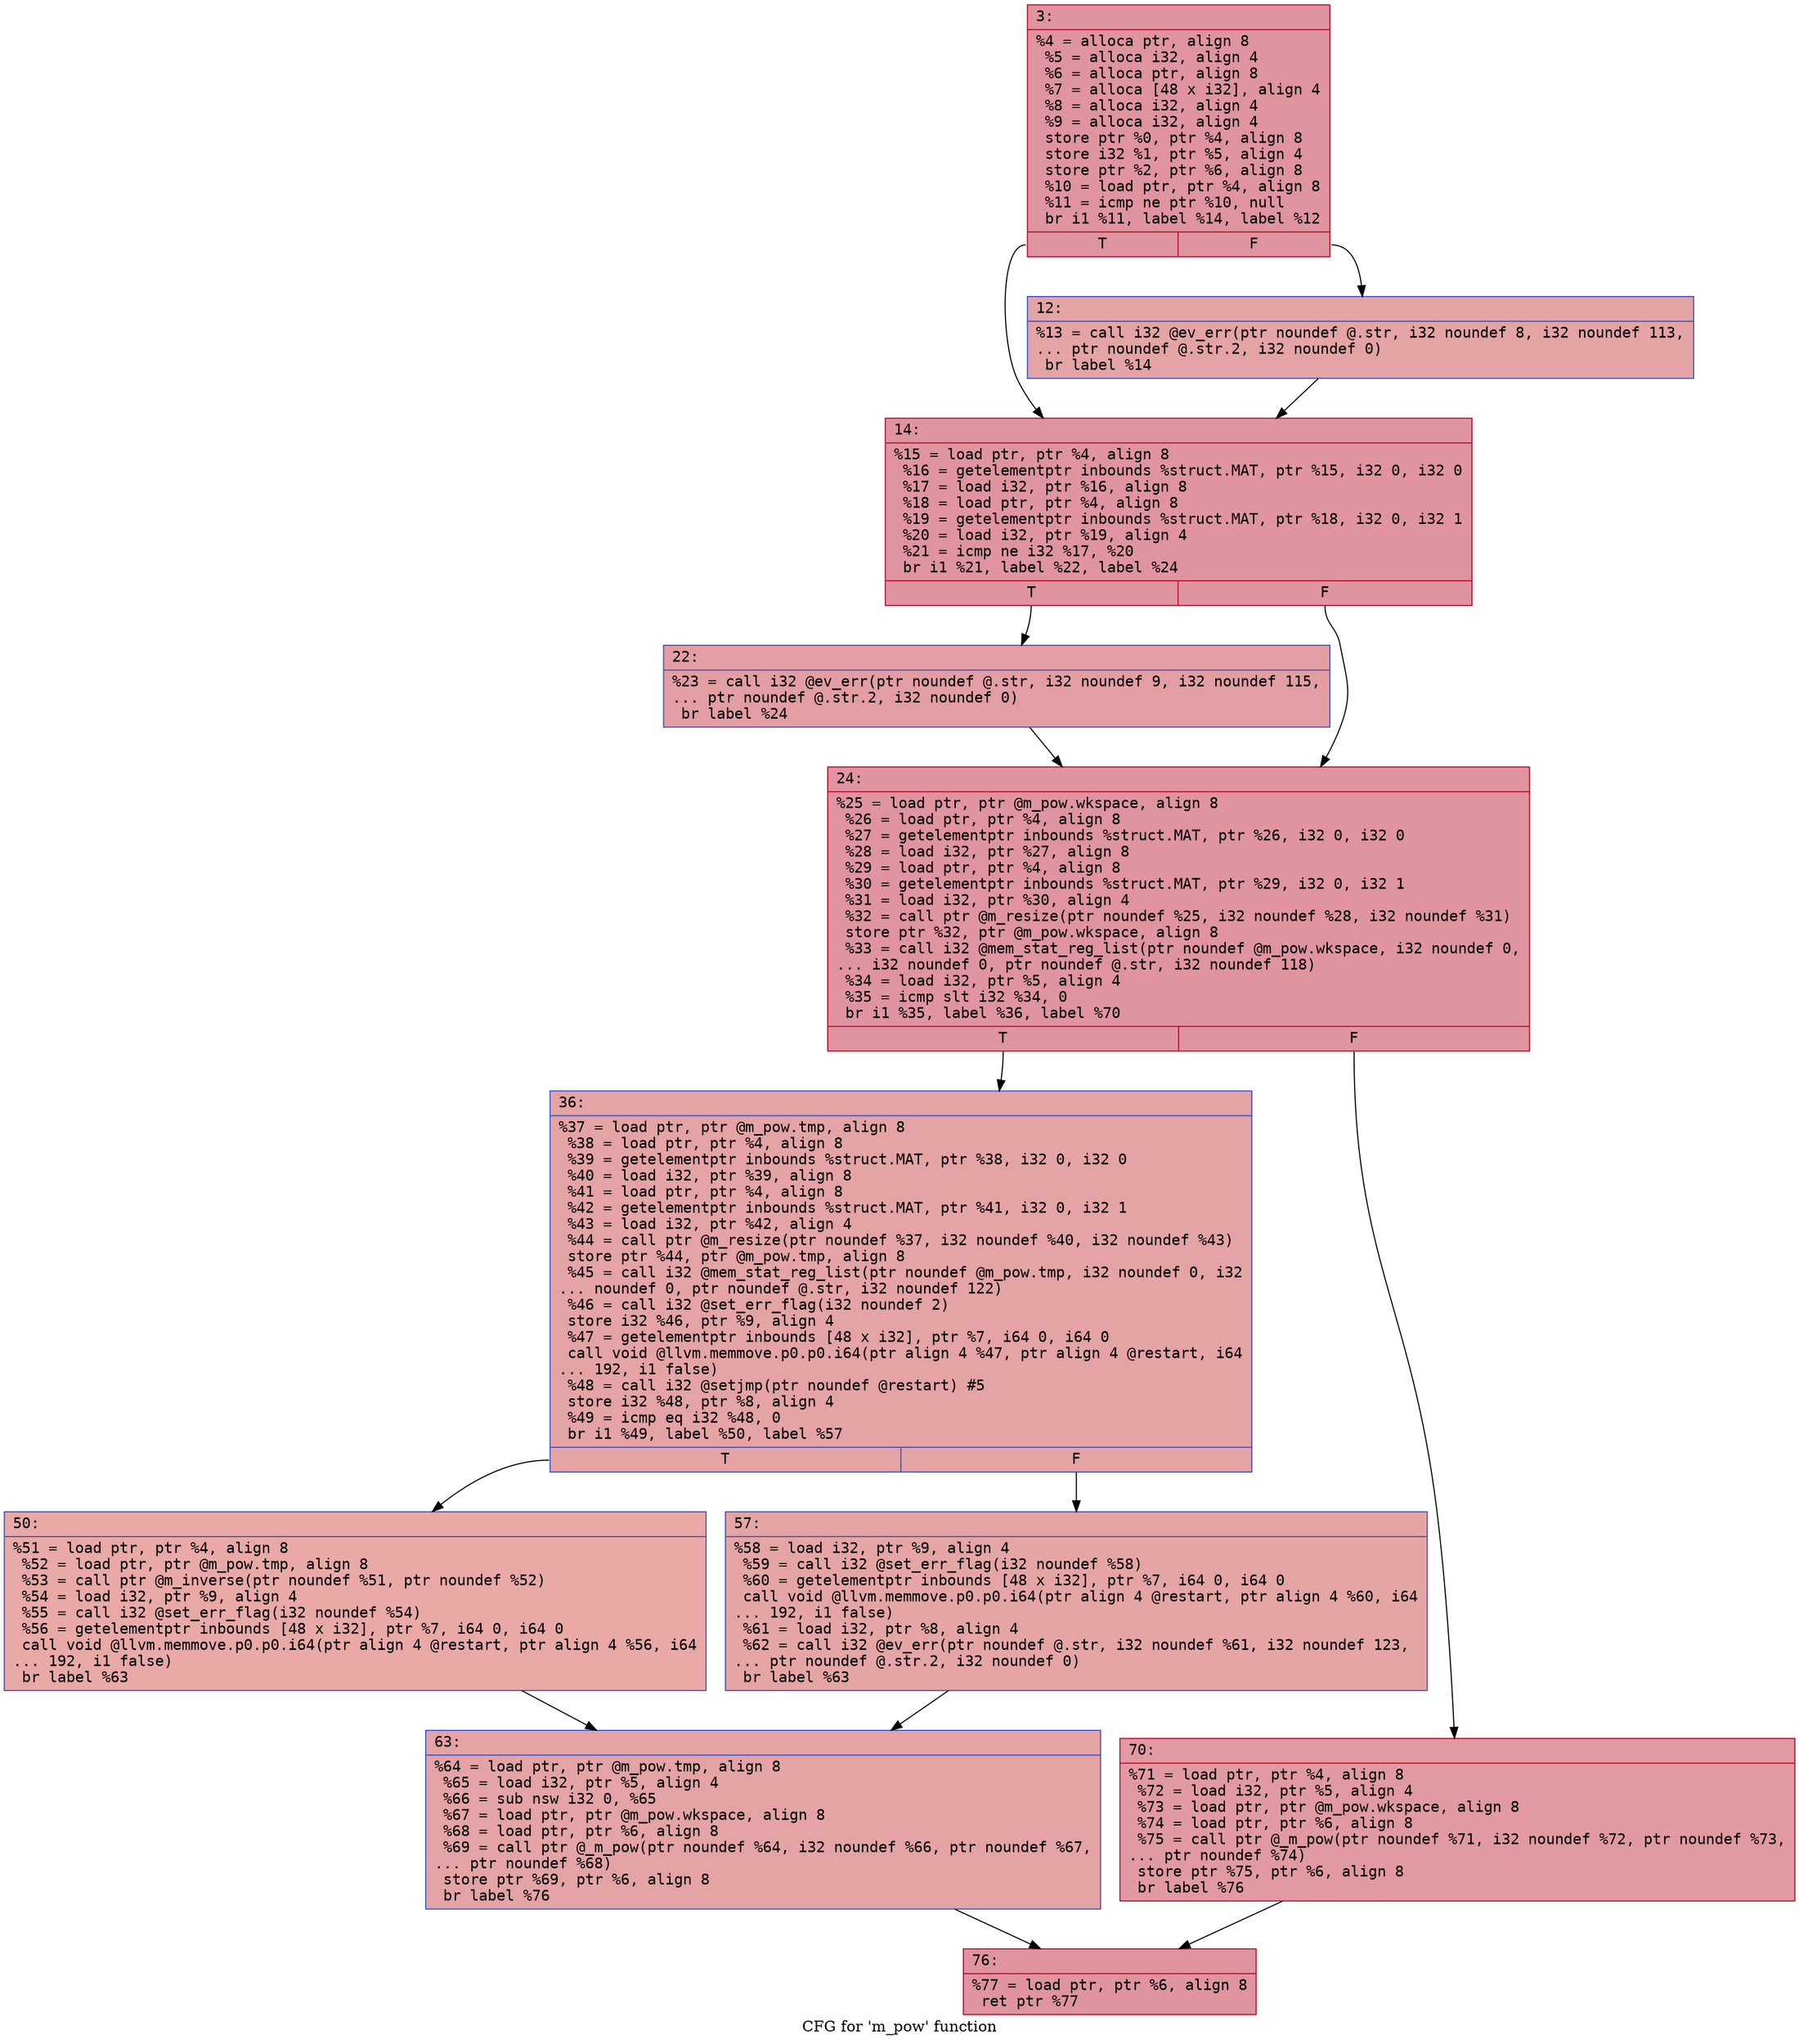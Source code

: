 digraph "CFG for 'm_pow' function" {
	label="CFG for 'm_pow' function";

	Node0x600000092da0 [shape=record,color="#b70d28ff", style=filled, fillcolor="#b70d2870" fontname="Courier",label="{3:\l|  %4 = alloca ptr, align 8\l  %5 = alloca i32, align 4\l  %6 = alloca ptr, align 8\l  %7 = alloca [48 x i32], align 4\l  %8 = alloca i32, align 4\l  %9 = alloca i32, align 4\l  store ptr %0, ptr %4, align 8\l  store i32 %1, ptr %5, align 4\l  store ptr %2, ptr %6, align 8\l  %10 = load ptr, ptr %4, align 8\l  %11 = icmp ne ptr %10, null\l  br i1 %11, label %14, label %12\l|{<s0>T|<s1>F}}"];
	Node0x600000092da0:s0 -> Node0x600000092fd0[tooltip="3 -> 14\nProbability 62.50%" ];
	Node0x600000092da0:s1 -> Node0x600000092f80[tooltip="3 -> 12\nProbability 37.50%" ];
	Node0x600000092f80 [shape=record,color="#3d50c3ff", style=filled, fillcolor="#c32e3170" fontname="Courier",label="{12:\l|  %13 = call i32 @ev_err(ptr noundef @.str, i32 noundef 8, i32 noundef 113,\l... ptr noundef @.str.2, i32 noundef 0)\l  br label %14\l}"];
	Node0x600000092f80 -> Node0x600000092fd0[tooltip="12 -> 14\nProbability 100.00%" ];
	Node0x600000092fd0 [shape=record,color="#b70d28ff", style=filled, fillcolor="#b70d2870" fontname="Courier",label="{14:\l|  %15 = load ptr, ptr %4, align 8\l  %16 = getelementptr inbounds %struct.MAT, ptr %15, i32 0, i32 0\l  %17 = load i32, ptr %16, align 8\l  %18 = load ptr, ptr %4, align 8\l  %19 = getelementptr inbounds %struct.MAT, ptr %18, i32 0, i32 1\l  %20 = load i32, ptr %19, align 4\l  %21 = icmp ne i32 %17, %20\l  br i1 %21, label %22, label %24\l|{<s0>T|<s1>F}}"];
	Node0x600000092fd0:s0 -> Node0x600000093020[tooltip="14 -> 22\nProbability 50.00%" ];
	Node0x600000092fd0:s1 -> Node0x600000093070[tooltip="14 -> 24\nProbability 50.00%" ];
	Node0x600000093020 [shape=record,color="#3d50c3ff", style=filled, fillcolor="#be242e70" fontname="Courier",label="{22:\l|  %23 = call i32 @ev_err(ptr noundef @.str, i32 noundef 9, i32 noundef 115,\l... ptr noundef @.str.2, i32 noundef 0)\l  br label %24\l}"];
	Node0x600000093020 -> Node0x600000093070[tooltip="22 -> 24\nProbability 100.00%" ];
	Node0x600000093070 [shape=record,color="#b70d28ff", style=filled, fillcolor="#b70d2870" fontname="Courier",label="{24:\l|  %25 = load ptr, ptr @m_pow.wkspace, align 8\l  %26 = load ptr, ptr %4, align 8\l  %27 = getelementptr inbounds %struct.MAT, ptr %26, i32 0, i32 0\l  %28 = load i32, ptr %27, align 8\l  %29 = load ptr, ptr %4, align 8\l  %30 = getelementptr inbounds %struct.MAT, ptr %29, i32 0, i32 1\l  %31 = load i32, ptr %30, align 4\l  %32 = call ptr @m_resize(ptr noundef %25, i32 noundef %28, i32 noundef %31)\l  store ptr %32, ptr @m_pow.wkspace, align 8\l  %33 = call i32 @mem_stat_reg_list(ptr noundef @m_pow.wkspace, i32 noundef 0,\l... i32 noundef 0, ptr noundef @.str, i32 noundef 118)\l  %34 = load i32, ptr %5, align 4\l  %35 = icmp slt i32 %34, 0\l  br i1 %35, label %36, label %70\l|{<s0>T|<s1>F}}"];
	Node0x600000093070:s0 -> Node0x6000000930c0[tooltip="24 -> 36\nProbability 37.50%" ];
	Node0x600000093070:s1 -> Node0x600000093200[tooltip="24 -> 70\nProbability 62.50%" ];
	Node0x6000000930c0 [shape=record,color="#3d50c3ff", style=filled, fillcolor="#c32e3170" fontname="Courier",label="{36:\l|  %37 = load ptr, ptr @m_pow.tmp, align 8\l  %38 = load ptr, ptr %4, align 8\l  %39 = getelementptr inbounds %struct.MAT, ptr %38, i32 0, i32 0\l  %40 = load i32, ptr %39, align 8\l  %41 = load ptr, ptr %4, align 8\l  %42 = getelementptr inbounds %struct.MAT, ptr %41, i32 0, i32 1\l  %43 = load i32, ptr %42, align 4\l  %44 = call ptr @m_resize(ptr noundef %37, i32 noundef %40, i32 noundef %43)\l  store ptr %44, ptr @m_pow.tmp, align 8\l  %45 = call i32 @mem_stat_reg_list(ptr noundef @m_pow.tmp, i32 noundef 0, i32\l... noundef 0, ptr noundef @.str, i32 noundef 122)\l  %46 = call i32 @set_err_flag(i32 noundef 2)\l  store i32 %46, ptr %9, align 4\l  %47 = getelementptr inbounds [48 x i32], ptr %7, i64 0, i64 0\l  call void @llvm.memmove.p0.p0.i64(ptr align 4 %47, ptr align 4 @restart, i64\l... 192, i1 false)\l  %48 = call i32 @setjmp(ptr noundef @restart) #5\l  store i32 %48, ptr %8, align 4\l  %49 = icmp eq i32 %48, 0\l  br i1 %49, label %50, label %57\l|{<s0>T|<s1>F}}"];
	Node0x6000000930c0:s0 -> Node0x600000093110[tooltip="36 -> 50\nProbability 37.50%" ];
	Node0x6000000930c0:s1 -> Node0x600000093160[tooltip="36 -> 57\nProbability 62.50%" ];
	Node0x600000093110 [shape=record,color="#3d50c3ff", style=filled, fillcolor="#ca3b3770" fontname="Courier",label="{50:\l|  %51 = load ptr, ptr %4, align 8\l  %52 = load ptr, ptr @m_pow.tmp, align 8\l  %53 = call ptr @m_inverse(ptr noundef %51, ptr noundef %52)\l  %54 = load i32, ptr %9, align 4\l  %55 = call i32 @set_err_flag(i32 noundef %54)\l  %56 = getelementptr inbounds [48 x i32], ptr %7, i64 0, i64 0\l  call void @llvm.memmove.p0.p0.i64(ptr align 4 @restart, ptr align 4 %56, i64\l... 192, i1 false)\l  br label %63\l}"];
	Node0x600000093110 -> Node0x6000000931b0[tooltip="50 -> 63\nProbability 100.00%" ];
	Node0x600000093160 [shape=record,color="#3d50c3ff", style=filled, fillcolor="#c5333470" fontname="Courier",label="{57:\l|  %58 = load i32, ptr %9, align 4\l  %59 = call i32 @set_err_flag(i32 noundef %58)\l  %60 = getelementptr inbounds [48 x i32], ptr %7, i64 0, i64 0\l  call void @llvm.memmove.p0.p0.i64(ptr align 4 @restart, ptr align 4 %60, i64\l... 192, i1 false)\l  %61 = load i32, ptr %8, align 4\l  %62 = call i32 @ev_err(ptr noundef @.str, i32 noundef %61, i32 noundef 123,\l... ptr noundef @.str.2, i32 noundef 0)\l  br label %63\l}"];
	Node0x600000093160 -> Node0x6000000931b0[tooltip="57 -> 63\nProbability 100.00%" ];
	Node0x6000000931b0 [shape=record,color="#3d50c3ff", style=filled, fillcolor="#c32e3170" fontname="Courier",label="{63:\l|  %64 = load ptr, ptr @m_pow.tmp, align 8\l  %65 = load i32, ptr %5, align 4\l  %66 = sub nsw i32 0, %65\l  %67 = load ptr, ptr @m_pow.wkspace, align 8\l  %68 = load ptr, ptr %6, align 8\l  %69 = call ptr @_m_pow(ptr noundef %64, i32 noundef %66, ptr noundef %67,\l... ptr noundef %68)\l  store ptr %69, ptr %6, align 8\l  br label %76\l}"];
	Node0x6000000931b0 -> Node0x600000093250[tooltip="63 -> 76\nProbability 100.00%" ];
	Node0x600000093200 [shape=record,color="#b70d28ff", style=filled, fillcolor="#bb1b2c70" fontname="Courier",label="{70:\l|  %71 = load ptr, ptr %4, align 8\l  %72 = load i32, ptr %5, align 4\l  %73 = load ptr, ptr @m_pow.wkspace, align 8\l  %74 = load ptr, ptr %6, align 8\l  %75 = call ptr @_m_pow(ptr noundef %71, i32 noundef %72, ptr noundef %73,\l... ptr noundef %74)\l  store ptr %75, ptr %6, align 8\l  br label %76\l}"];
	Node0x600000093200 -> Node0x600000093250[tooltip="70 -> 76\nProbability 100.00%" ];
	Node0x600000093250 [shape=record,color="#b70d28ff", style=filled, fillcolor="#b70d2870" fontname="Courier",label="{76:\l|  %77 = load ptr, ptr %6, align 8\l  ret ptr %77\l}"];
}
